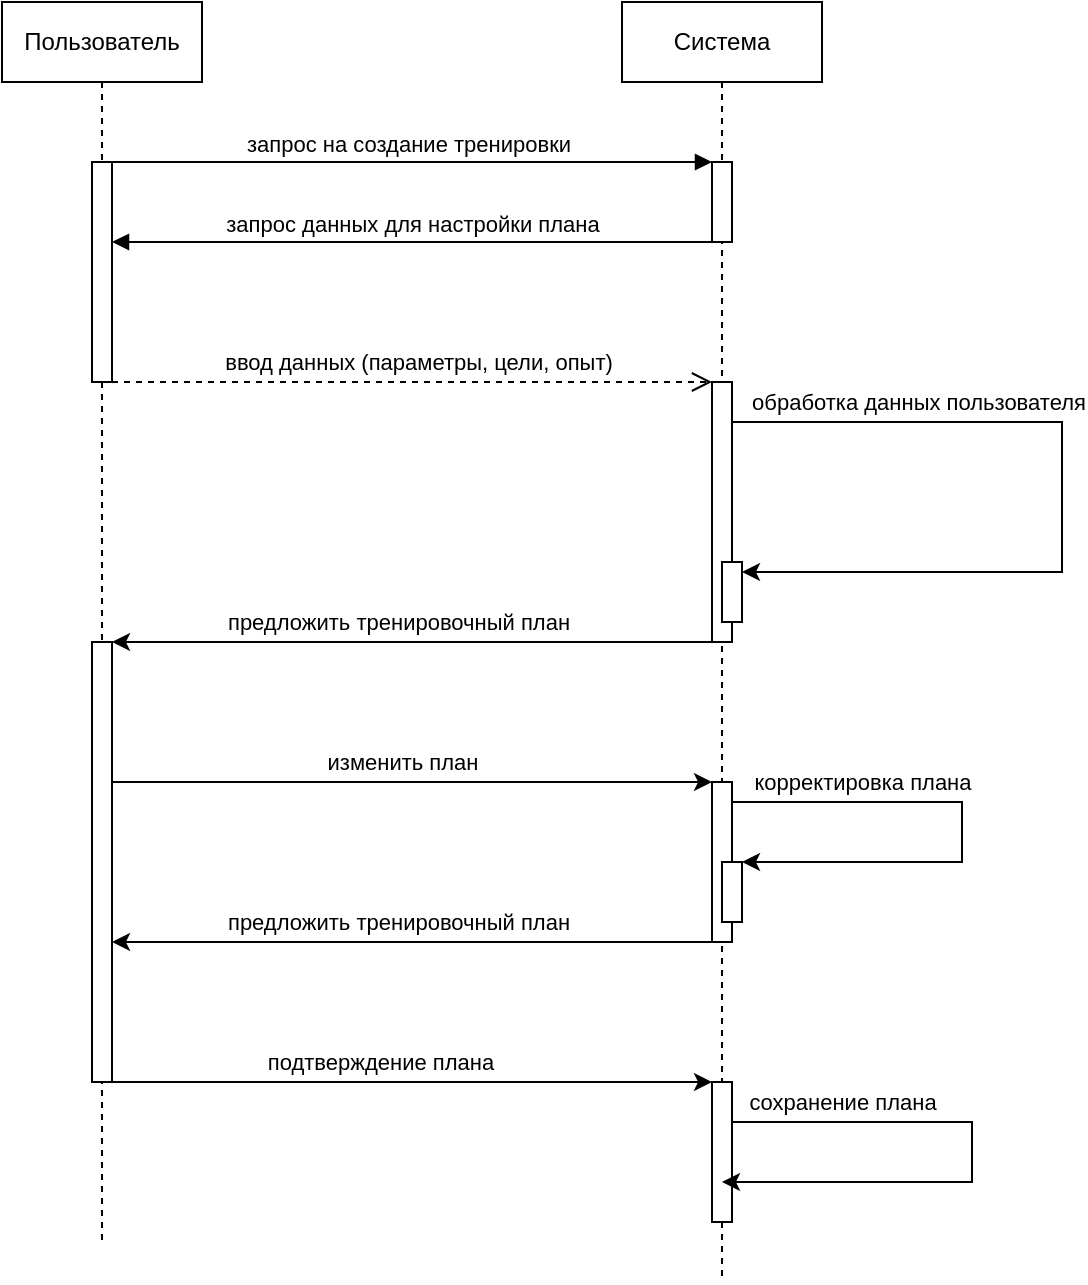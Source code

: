 <mxfile version="24.8.4">
  <diagram name="Page-1" id="2YBvvXClWsGukQMizWep">
    <mxGraphModel dx="712" dy="779" grid="1" gridSize="10" guides="1" tooltips="1" connect="1" arrows="1" fold="1" page="1" pageScale="1" pageWidth="850" pageHeight="1100" math="0" shadow="0">
      <root>
        <mxCell id="0" />
        <mxCell id="1" parent="0" />
        <mxCell id="aM9ryv3xv72pqoxQDRHE-1" value="Пользователь" style="shape=umlLifeline;perimeter=lifelinePerimeter;whiteSpace=wrap;html=1;container=0;dropTarget=0;collapsible=0;recursiveResize=0;outlineConnect=0;portConstraint=eastwest;newEdgeStyle={&quot;edgeStyle&quot;:&quot;elbowEdgeStyle&quot;,&quot;elbow&quot;:&quot;vertical&quot;,&quot;curved&quot;:0,&quot;rounded&quot;:0};" parent="1" vertex="1">
          <mxGeometry x="40" y="40" width="100" height="620" as="geometry" />
        </mxCell>
        <mxCell id="aM9ryv3xv72pqoxQDRHE-4" value="" style="html=1;points=[];perimeter=orthogonalPerimeter;outlineConnect=0;targetShapes=umlLifeline;portConstraint=eastwest;newEdgeStyle={&quot;edgeStyle&quot;:&quot;elbowEdgeStyle&quot;,&quot;elbow&quot;:&quot;vertical&quot;,&quot;curved&quot;:0,&quot;rounded&quot;:0};" parent="aM9ryv3xv72pqoxQDRHE-1" vertex="1">
          <mxGeometry x="45" y="80" width="10" height="110" as="geometry" />
        </mxCell>
        <mxCell id="-tuQsWn3WwJwWiCAGDyO-8" value="" style="html=1;points=[];perimeter=orthogonalPerimeter;outlineConnect=0;targetShapes=umlLifeline;portConstraint=eastwest;newEdgeStyle={&quot;edgeStyle&quot;:&quot;elbowEdgeStyle&quot;,&quot;elbow&quot;:&quot;vertical&quot;,&quot;curved&quot;:0,&quot;rounded&quot;:0};" vertex="1" parent="aM9ryv3xv72pqoxQDRHE-1">
          <mxGeometry x="45" y="320" width="10" height="220" as="geometry" />
        </mxCell>
        <mxCell id="aM9ryv3xv72pqoxQDRHE-5" value="Система" style="shape=umlLifeline;perimeter=lifelinePerimeter;whiteSpace=wrap;html=1;container=0;dropTarget=0;collapsible=0;recursiveResize=0;outlineConnect=0;portConstraint=eastwest;newEdgeStyle={&quot;edgeStyle&quot;:&quot;elbowEdgeStyle&quot;,&quot;elbow&quot;:&quot;vertical&quot;,&quot;curved&quot;:0,&quot;rounded&quot;:0};" parent="1" vertex="1">
          <mxGeometry x="350" y="40" width="100" height="640" as="geometry" />
        </mxCell>
        <mxCell id="aM9ryv3xv72pqoxQDRHE-6" value="" style="html=1;points=[];perimeter=orthogonalPerimeter;outlineConnect=0;targetShapes=umlLifeline;portConstraint=eastwest;newEdgeStyle={&quot;edgeStyle&quot;:&quot;elbowEdgeStyle&quot;,&quot;elbow&quot;:&quot;vertical&quot;,&quot;curved&quot;:0,&quot;rounded&quot;:0};" parent="aM9ryv3xv72pqoxQDRHE-5" vertex="1">
          <mxGeometry x="45" y="80" width="10" height="40" as="geometry" />
        </mxCell>
        <mxCell id="-tuQsWn3WwJwWiCAGDyO-1" value="" style="html=1;points=[];perimeter=orthogonalPerimeter;outlineConnect=0;targetShapes=umlLifeline;portConstraint=eastwest;newEdgeStyle={&quot;edgeStyle&quot;:&quot;elbowEdgeStyle&quot;,&quot;elbow&quot;:&quot;vertical&quot;,&quot;curved&quot;:0,&quot;rounded&quot;:0};" vertex="1" parent="aM9ryv3xv72pqoxQDRHE-5">
          <mxGeometry x="45" y="190" width="10" height="130" as="geometry" />
        </mxCell>
        <mxCell id="-tuQsWn3WwJwWiCAGDyO-3" value="" style="endArrow=classic;html=1;rounded=0;" edge="1" parent="aM9ryv3xv72pqoxQDRHE-5" source="-tuQsWn3WwJwWiCAGDyO-1" target="-tuQsWn3WwJwWiCAGDyO-11">
          <mxGeometry width="50" height="50" relative="1" as="geometry">
            <mxPoint x="60" y="210" as="sourcePoint" />
            <mxPoint x="45" y="230" as="targetPoint" />
            <Array as="points">
              <mxPoint x="220" y="210" />
              <mxPoint x="220" y="285" />
            </Array>
          </mxGeometry>
        </mxCell>
        <mxCell id="-tuQsWn3WwJwWiCAGDyO-4" value="обработка данных пользователя" style="edgeLabel;html=1;align=center;verticalAlign=middle;resizable=0;points=[];" vertex="1" connectable="0" parent="-tuQsWn3WwJwWiCAGDyO-3">
          <mxGeometry x="-0.2" relative="1" as="geometry">
            <mxPoint x="-67" y="-10" as="offset" />
          </mxGeometry>
        </mxCell>
        <mxCell id="-tuQsWn3WwJwWiCAGDyO-11" value="" style="html=1;points=[];perimeter=orthogonalPerimeter;outlineConnect=0;targetShapes=umlLifeline;portConstraint=eastwest;newEdgeStyle={&quot;edgeStyle&quot;:&quot;elbowEdgeStyle&quot;,&quot;elbow&quot;:&quot;vertical&quot;,&quot;curved&quot;:0,&quot;rounded&quot;:0};" vertex="1" parent="aM9ryv3xv72pqoxQDRHE-5">
          <mxGeometry x="50" y="280" width="10" height="30" as="geometry" />
        </mxCell>
        <mxCell id="-tuQsWn3WwJwWiCAGDyO-16" value="" style="html=1;points=[];perimeter=orthogonalPerimeter;outlineConnect=0;targetShapes=umlLifeline;portConstraint=eastwest;newEdgeStyle={&quot;edgeStyle&quot;:&quot;elbowEdgeStyle&quot;,&quot;elbow&quot;:&quot;vertical&quot;,&quot;curved&quot;:0,&quot;rounded&quot;:0};" vertex="1" parent="aM9ryv3xv72pqoxQDRHE-5">
          <mxGeometry x="45" y="390" width="10" height="80" as="geometry" />
        </mxCell>
        <mxCell id="-tuQsWn3WwJwWiCAGDyO-18" value="" style="html=1;points=[];perimeter=orthogonalPerimeter;outlineConnect=0;targetShapes=umlLifeline;portConstraint=eastwest;newEdgeStyle={&quot;edgeStyle&quot;:&quot;elbowEdgeStyle&quot;,&quot;elbow&quot;:&quot;vertical&quot;,&quot;curved&quot;:0,&quot;rounded&quot;:0};" vertex="1" parent="aM9ryv3xv72pqoxQDRHE-5">
          <mxGeometry x="50" y="430" width="10" height="30" as="geometry" />
        </mxCell>
        <mxCell id="-tuQsWn3WwJwWiCAGDyO-20" value="" style="endArrow=classic;html=1;rounded=0;" edge="1" parent="aM9ryv3xv72pqoxQDRHE-5" source="-tuQsWn3WwJwWiCAGDyO-16" target="-tuQsWn3WwJwWiCAGDyO-18">
          <mxGeometry width="50" height="50" relative="1" as="geometry">
            <mxPoint x="70" y="400" as="sourcePoint" />
            <mxPoint x="75" y="475" as="targetPoint" />
            <Array as="points">
              <mxPoint x="170" y="400" />
              <mxPoint x="170" y="430" />
              <mxPoint x="140" y="430" />
            </Array>
          </mxGeometry>
        </mxCell>
        <mxCell id="-tuQsWn3WwJwWiCAGDyO-21" value="корректировка плана" style="edgeLabel;html=1;align=center;verticalAlign=middle;resizable=0;points=[];" vertex="1" connectable="0" parent="-tuQsWn3WwJwWiCAGDyO-20">
          <mxGeometry x="-0.2" relative="1" as="geometry">
            <mxPoint x="-37" y="-10" as="offset" />
          </mxGeometry>
        </mxCell>
        <mxCell id="-tuQsWn3WwJwWiCAGDyO-26" value="" style="html=1;points=[];perimeter=orthogonalPerimeter;outlineConnect=0;targetShapes=umlLifeline;portConstraint=eastwest;newEdgeStyle={&quot;edgeStyle&quot;:&quot;elbowEdgeStyle&quot;,&quot;elbow&quot;:&quot;vertical&quot;,&quot;curved&quot;:0,&quot;rounded&quot;:0};" vertex="1" parent="aM9ryv3xv72pqoxQDRHE-5">
          <mxGeometry x="45" y="540" width="10" height="70" as="geometry" />
        </mxCell>
        <mxCell id="-tuQsWn3WwJwWiCAGDyO-27" value="" style="endArrow=classic;html=1;rounded=0;entryX=0.5;entryY=0.714;entryDx=0;entryDy=0;entryPerimeter=0;" edge="1" parent="aM9ryv3xv72pqoxQDRHE-5" source="-tuQsWn3WwJwWiCAGDyO-26" target="-tuQsWn3WwJwWiCAGDyO-26">
          <mxGeometry width="50" height="50" relative="1" as="geometry">
            <mxPoint x="60" y="560" as="sourcePoint" />
            <mxPoint x="60" y="590" as="targetPoint" />
            <Array as="points">
              <mxPoint x="175" y="560" />
              <mxPoint x="175" y="590" />
              <mxPoint x="145" y="590" />
            </Array>
          </mxGeometry>
        </mxCell>
        <mxCell id="-tuQsWn3WwJwWiCAGDyO-28" value="сохранение плана" style="edgeLabel;html=1;align=center;verticalAlign=middle;resizable=0;points=[];" vertex="1" connectable="0" parent="-tuQsWn3WwJwWiCAGDyO-27">
          <mxGeometry x="-0.2" relative="1" as="geometry">
            <mxPoint x="-55" y="-10" as="offset" />
          </mxGeometry>
        </mxCell>
        <mxCell id="aM9ryv3xv72pqoxQDRHE-7" value="запрос на создание тренировки" style="html=1;verticalAlign=bottom;endArrow=block;edgeStyle=elbowEdgeStyle;elbow=vertical;curved=0;rounded=0;" parent="1" source="aM9ryv3xv72pqoxQDRHE-1" target="aM9ryv3xv72pqoxQDRHE-6" edge="1">
          <mxGeometry relative="1" as="geometry">
            <mxPoint x="95" y="120" as="sourcePoint" />
            <Array as="points">
              <mxPoint x="180" y="120" />
            </Array>
            <mxPoint as="offset" />
          </mxGeometry>
        </mxCell>
        <mxCell id="aM9ryv3xv72pqoxQDRHE-9" value="запрос данных для настройки плана" style="html=1;verticalAlign=bottom;endArrow=block;edgeStyle=elbowEdgeStyle;elbow=vertical;curved=0;rounded=0;" parent="1" source="aM9ryv3xv72pqoxQDRHE-6" target="aM9ryv3xv72pqoxQDRHE-4" edge="1">
          <mxGeometry relative="1" as="geometry">
            <mxPoint x="175" y="160" as="sourcePoint" />
            <Array as="points">
              <mxPoint x="190" y="160" />
            </Array>
          </mxGeometry>
        </mxCell>
        <mxCell id="-tuQsWn3WwJwWiCAGDyO-2" value="" style="html=1;verticalAlign=bottom;endArrow=open;dashed=1;endSize=8;edgeStyle=elbowEdgeStyle;elbow=vertical;curved=0;rounded=0;" edge="1" parent="1" source="aM9ryv3xv72pqoxQDRHE-4" target="-tuQsWn3WwJwWiCAGDyO-1">
          <mxGeometry x="0.003" relative="1" as="geometry">
            <mxPoint x="395" y="230" as="targetPoint" />
            <Array as="points">
              <mxPoint x="180" y="230" />
            </Array>
            <mxPoint x="100" y="230" as="sourcePoint" />
            <mxPoint as="offset" />
          </mxGeometry>
        </mxCell>
        <mxCell id="-tuQsWn3WwJwWiCAGDyO-10" value="ввод данных (параметры, цели, опыт)" style="edgeLabel;html=1;align=center;verticalAlign=middle;resizable=0;points=[];" vertex="1" connectable="0" parent="-tuQsWn3WwJwWiCAGDyO-2">
          <mxGeometry x="-0.017" y="1" relative="1" as="geometry">
            <mxPoint x="5" y="-9" as="offset" />
          </mxGeometry>
        </mxCell>
        <mxCell id="-tuQsWn3WwJwWiCAGDyO-6" value="" style="endArrow=classic;html=1;rounded=0;" edge="1" parent="1" source="-tuQsWn3WwJwWiCAGDyO-1" target="-tuQsWn3WwJwWiCAGDyO-8">
          <mxGeometry width="50" height="50" relative="1" as="geometry">
            <mxPoint x="350" y="320" as="sourcePoint" />
            <mxPoint x="100" y="360" as="targetPoint" />
            <Array as="points">
              <mxPoint x="180" y="360" />
            </Array>
          </mxGeometry>
        </mxCell>
        <mxCell id="-tuQsWn3WwJwWiCAGDyO-7" value="предложить тренировочный план" style="edgeLabel;html=1;align=center;verticalAlign=middle;resizable=0;points=[];" vertex="1" connectable="0" parent="-tuQsWn3WwJwWiCAGDyO-6">
          <mxGeometry x="0.103" y="1" relative="1" as="geometry">
            <mxPoint x="8" y="-11" as="offset" />
          </mxGeometry>
        </mxCell>
        <mxCell id="-tuQsWn3WwJwWiCAGDyO-12" value="" style="endArrow=classic;html=1;rounded=0;" edge="1" parent="1" source="-tuQsWn3WwJwWiCAGDyO-8" target="-tuQsWn3WwJwWiCAGDyO-26">
          <mxGeometry width="50" height="50" relative="1" as="geometry">
            <mxPoint x="350" y="330" as="sourcePoint" />
            <mxPoint x="400" y="280" as="targetPoint" />
            <Array as="points">
              <mxPoint x="160" y="580" />
            </Array>
          </mxGeometry>
        </mxCell>
        <mxCell id="-tuQsWn3WwJwWiCAGDyO-13" value="подтверждение плана" style="edgeLabel;html=1;align=center;verticalAlign=middle;resizable=0;points=[];" vertex="1" connectable="0" parent="-tuQsWn3WwJwWiCAGDyO-12">
          <mxGeometry x="-0.291" y="-4" relative="1" as="geometry">
            <mxPoint x="27" y="-14" as="offset" />
          </mxGeometry>
        </mxCell>
        <mxCell id="-tuQsWn3WwJwWiCAGDyO-14" value="" style="endArrow=classic;html=1;rounded=0;" edge="1" parent="1">
          <mxGeometry width="50" height="50" relative="1" as="geometry">
            <mxPoint x="95" y="430" as="sourcePoint" />
            <mxPoint x="395" y="430" as="targetPoint" />
          </mxGeometry>
        </mxCell>
        <mxCell id="-tuQsWn3WwJwWiCAGDyO-15" value="изменить план" style="edgeLabel;html=1;align=center;verticalAlign=middle;resizable=0;points=[];" vertex="1" connectable="0" parent="-tuQsWn3WwJwWiCAGDyO-14">
          <mxGeometry x="-0.187" relative="1" as="geometry">
            <mxPoint x="23" y="-10" as="offset" />
          </mxGeometry>
        </mxCell>
        <mxCell id="-tuQsWn3WwJwWiCAGDyO-17" value="" style="html=1;points=[];perimeter=orthogonalPerimeter;outlineConnect=0;targetShapes=umlLifeline;portConstraint=eastwest;newEdgeStyle={&quot;edgeStyle&quot;:&quot;elbowEdgeStyle&quot;,&quot;elbow&quot;:&quot;vertical&quot;,&quot;curved&quot;:0,&quot;rounded&quot;:0};" vertex="1" parent="1">
          <mxGeometry x="400" y="320" width="10" height="30" as="geometry" />
        </mxCell>
        <mxCell id="-tuQsWn3WwJwWiCAGDyO-24" value="" style="endArrow=classic;html=1;rounded=0;" edge="1" parent="1" source="-tuQsWn3WwJwWiCAGDyO-16" target="-tuQsWn3WwJwWiCAGDyO-8">
          <mxGeometry width="50" height="50" relative="1" as="geometry">
            <mxPoint x="380" y="500" as="sourcePoint" />
            <mxPoint x="80" y="500" as="targetPoint" />
            <Array as="points">
              <mxPoint x="310" y="510" />
              <mxPoint x="160" y="510" />
            </Array>
          </mxGeometry>
        </mxCell>
        <mxCell id="-tuQsWn3WwJwWiCAGDyO-25" value="предложить тренировочный план" style="edgeLabel;html=1;align=center;verticalAlign=middle;resizable=0;points=[];" vertex="1" connectable="0" parent="-tuQsWn3WwJwWiCAGDyO-24">
          <mxGeometry x="0.103" y="1" relative="1" as="geometry">
            <mxPoint x="8" y="-11" as="offset" />
          </mxGeometry>
        </mxCell>
      </root>
    </mxGraphModel>
  </diagram>
</mxfile>
